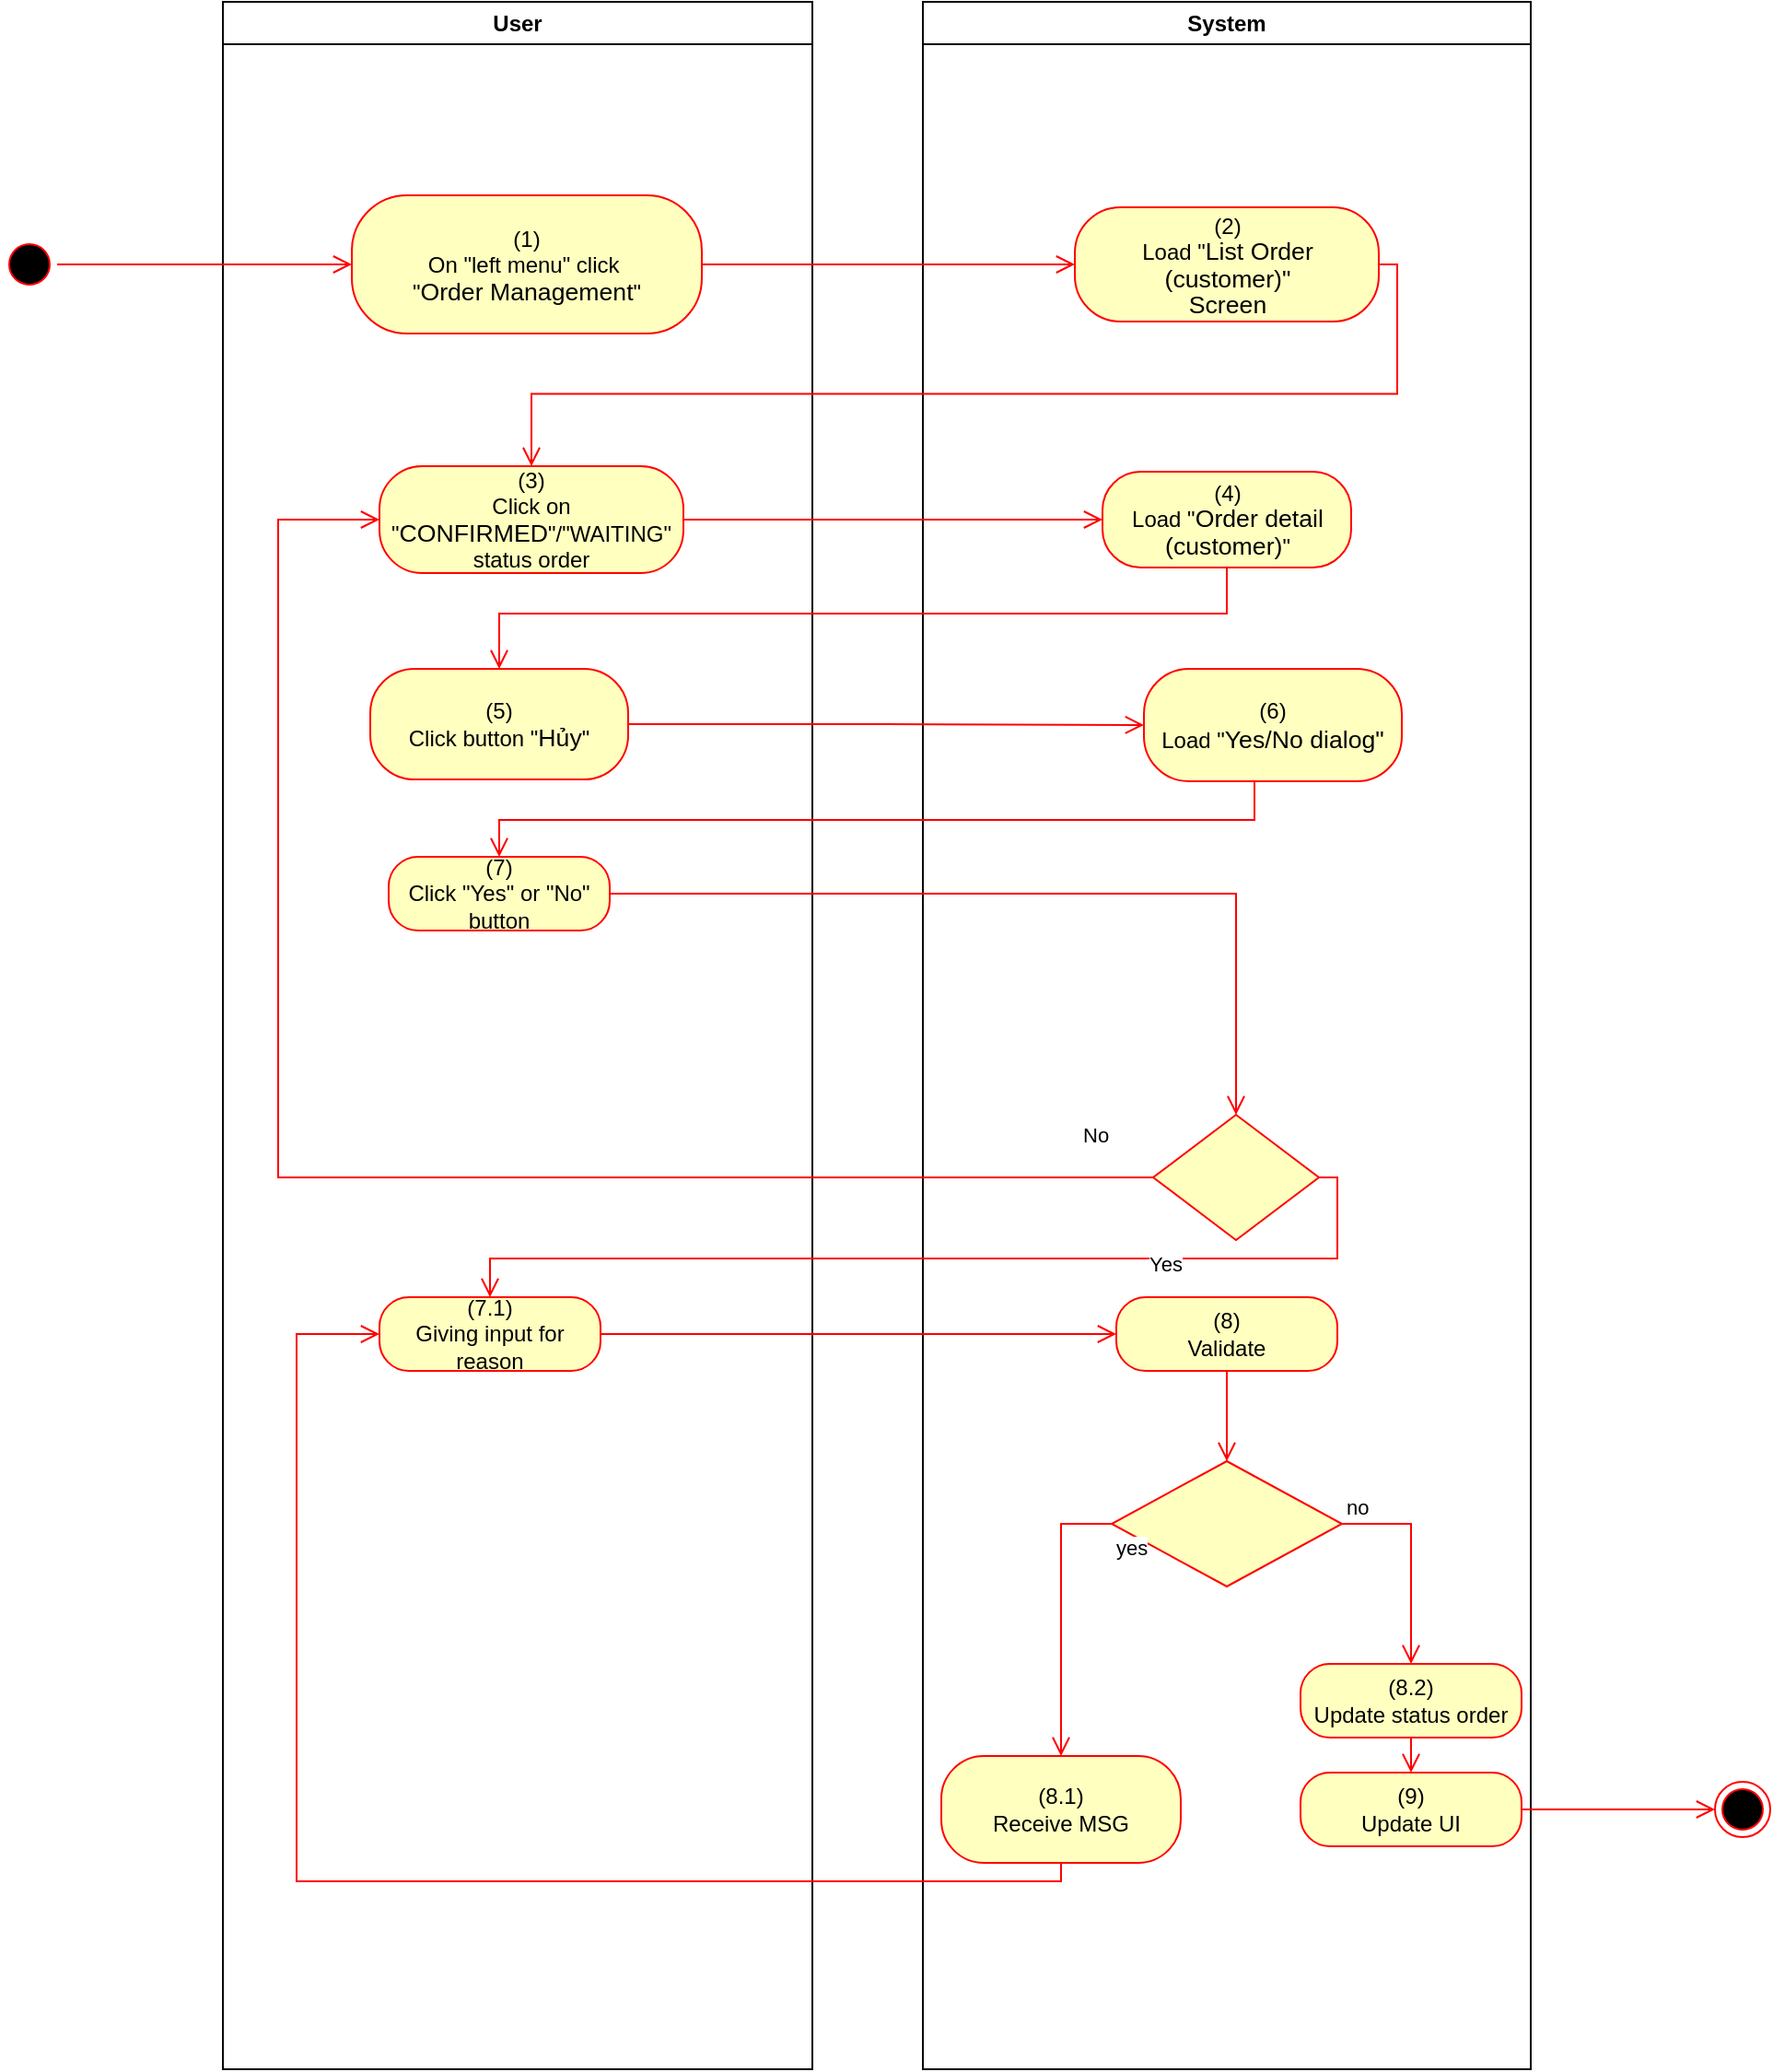 <mxfile version="15.4.0" type="device"><diagram id="MreTdYNAv-oTvfsZquL4" name="Page-1"><mxGraphModel dx="1086" dy="806" grid="1" gridSize="10" guides="1" tooltips="1" connect="1" arrows="1" fold="1" page="1" pageScale="1" pageWidth="850" pageHeight="1100" math="0" shadow="0"><root><mxCell id="0"/><mxCell id="1" parent="0"/><mxCell id="HKtqIF4fWF-fU01cYFR4-1" value="User" style="swimlane;whiteSpace=wrap" vertex="1" parent="1"><mxGeometry x="140" y="128" width="320" height="1122" as="geometry"><mxRectangle x="120" y="128" width="60" height="23" as="alternateBounds"/></mxGeometry></mxCell><mxCell id="HKtqIF4fWF-fU01cYFR4-2" value="&lt;span&gt;(1)&lt;/span&gt;&lt;br style=&quot;padding: 0px ; margin: 0px&quot;&gt;&lt;span&gt;On &quot;left menu&quot; click&amp;nbsp;&lt;/span&gt;&lt;br style=&quot;padding: 0px ; margin: 0px&quot;&gt;&lt;span&gt;&quot;&lt;/span&gt;&lt;span lang=&quot;EN-GB&quot; style=&quot;font-size: 10.0pt ; line-height: 107% ; font-family: &amp;#34;arial&amp;#34; , sans-serif&quot;&gt;Order Management&lt;/span&gt;&lt;span&gt;&quot;&lt;/span&gt;" style="rounded=1;whiteSpace=wrap;html=1;arcSize=40;fontColor=#000000;fillColor=#ffffc0;strokeColor=#ff0000;" vertex="1" parent="HKtqIF4fWF-fU01cYFR4-1"><mxGeometry x="70" y="105" width="190" height="75" as="geometry"/></mxCell><mxCell id="HKtqIF4fWF-fU01cYFR4-3" value="(3)&lt;br&gt;Click on &quot;&lt;span lang=&quot;EN-GB&quot; style=&quot;font-size: 10.0pt ; line-height: 107% ; font-family: &amp;#34;arial&amp;#34; , sans-serif&quot;&gt;CONFIRMED&lt;/span&gt;&quot;/&quot;WAITING&quot; status order" style="rounded=1;whiteSpace=wrap;html=1;arcSize=40;fontColor=#000000;fillColor=#ffffc0;strokeColor=#ff0000;" vertex="1" parent="HKtqIF4fWF-fU01cYFR4-1"><mxGeometry x="85" y="252" width="165" height="58" as="geometry"/></mxCell><mxCell id="HKtqIF4fWF-fU01cYFR4-4" value="(7.1)&lt;br&gt;Giving input for reason" style="rounded=1;whiteSpace=wrap;html=1;arcSize=40;fontColor=#000000;fillColor=#ffffc0;strokeColor=#ff0000;" vertex="1" parent="HKtqIF4fWF-fU01cYFR4-1"><mxGeometry x="85" y="703" width="120" height="40" as="geometry"/></mxCell><mxCell id="HKtqIF4fWF-fU01cYFR4-5" value="System" style="swimlane;whiteSpace=wrap;startSize=23;" vertex="1" parent="1"><mxGeometry x="520" y="128" width="330" height="1122" as="geometry"/></mxCell><mxCell id="HKtqIF4fWF-fU01cYFR4-6" value="(2)&lt;br&gt;Load &quot;&lt;span lang=&quot;EN-GB&quot; style=&quot;font-size: 10pt ; line-height: 107% ; font-family: &amp;#34;arial&amp;#34; , sans-serif&quot;&gt;&lt;span lang=&quot;EN-GB&quot; style=&quot;font-size: 10.0pt ; line-height: 107% ; font-family: &amp;#34;arial&amp;#34; , sans-serif&quot;&gt;List Order (customer)&lt;/span&gt;&quot;&lt;br&gt;Screen&lt;br&gt;&lt;/span&gt;" style="rounded=1;whiteSpace=wrap;html=1;arcSize=40;fontColor=#000000;fillColor=#ffffc0;strokeColor=#ff0000;" vertex="1" parent="HKtqIF4fWF-fU01cYFR4-5"><mxGeometry x="82.5" y="111.5" width="165" height="62" as="geometry"/></mxCell><mxCell id="HKtqIF4fWF-fU01cYFR4-7" value="(4)&lt;br&gt;Load &quot;&lt;span lang=&quot;EN-GB&quot; style=&quot;font-size: 10.0pt ; line-height: 107% ; font-family: &amp;#34;arial&amp;#34; , sans-serif&quot;&gt;Order detail (customer)&lt;/span&gt;&quot;" style="rounded=1;whiteSpace=wrap;html=1;arcSize=40;fontColor=#000000;fillColor=#ffffc0;strokeColor=#ff0000;" vertex="1" parent="HKtqIF4fWF-fU01cYFR4-5"><mxGeometry x="97.5" y="255" width="135" height="52" as="geometry"/></mxCell><mxCell id="HKtqIF4fWF-fU01cYFR4-8" value="(8.1)&lt;br&gt;Receive MSG" style="rounded=1;whiteSpace=wrap;html=1;arcSize=40;fontColor=#000000;fillColor=#ffffc0;strokeColor=#ff0000;" vertex="1" parent="HKtqIF4fWF-fU01cYFR4-5"><mxGeometry x="10" y="952" width="130" height="58" as="geometry"/></mxCell><mxCell id="HKtqIF4fWF-fU01cYFR4-9" value="(9)&lt;br&gt;Update UI" style="rounded=1;whiteSpace=wrap;html=1;arcSize=40;fontColor=#000000;fillColor=#ffffc0;strokeColor=#ff0000;" vertex="1" parent="HKtqIF4fWF-fU01cYFR4-5"><mxGeometry x="205" y="961" width="120" height="40" as="geometry"/></mxCell><mxCell id="HKtqIF4fWF-fU01cYFR4-10" value="(8)&lt;br&gt;Validate" style="rounded=1;whiteSpace=wrap;html=1;arcSize=40;fontColor=#000000;fillColor=#ffffc0;strokeColor=#ff0000;" vertex="1" parent="HKtqIF4fWF-fU01cYFR4-5"><mxGeometry x="105" y="703" width="120" height="40" as="geometry"/></mxCell><mxCell id="HKtqIF4fWF-fU01cYFR4-11" value="" style="rhombus;whiteSpace=wrap;html=1;fillColor=#ffffc0;strokeColor=#ff0000;" vertex="1" parent="HKtqIF4fWF-fU01cYFR4-5"><mxGeometry x="102.5" y="792" width="125" height="68" as="geometry"/></mxCell><mxCell id="HKtqIF4fWF-fU01cYFR4-12" value="no" style="edgeStyle=orthogonalEdgeStyle;html=1;align=left;verticalAlign=bottom;endArrow=open;endSize=8;strokeColor=#ff0000;rounded=0;entryX=0.5;entryY=0;entryDx=0;entryDy=0;exitX=1;exitY=0.5;exitDx=0;exitDy=0;" edge="1" parent="HKtqIF4fWF-fU01cYFR4-5" source="HKtqIF4fWF-fU01cYFR4-11" target="HKtqIF4fWF-fU01cYFR4-15"><mxGeometry x="-1" relative="1" as="geometry"><mxPoint x="300" y="832" as="targetPoint"/></mxGeometry></mxCell><mxCell id="HKtqIF4fWF-fU01cYFR4-13" value="yes" style="edgeStyle=orthogonalEdgeStyle;html=1;align=left;verticalAlign=top;endArrow=open;endSize=8;strokeColor=#ff0000;rounded=0;entryX=0.5;entryY=0;entryDx=0;entryDy=0;exitX=0;exitY=0.5;exitDx=0;exitDy=0;" edge="1" parent="HKtqIF4fWF-fU01cYFR4-5" source="HKtqIF4fWF-fU01cYFR4-11" target="HKtqIF4fWF-fU01cYFR4-8"><mxGeometry x="-1" relative="1" as="geometry"><mxPoint x="160" y="912" as="targetPoint"/></mxGeometry></mxCell><mxCell id="HKtqIF4fWF-fU01cYFR4-14" value="" style="edgeStyle=orthogonalEdgeStyle;html=1;verticalAlign=bottom;endArrow=open;endSize=8;strokeColor=#ff0000;rounded=0;exitX=0.5;exitY=1;exitDx=0;exitDy=0;entryX=0.5;entryY=0;entryDx=0;entryDy=0;" edge="1" parent="HKtqIF4fWF-fU01cYFR4-5" source="HKtqIF4fWF-fU01cYFR4-10" target="HKtqIF4fWF-fU01cYFR4-11"><mxGeometry relative="1" as="geometry"><mxPoint x="115" y="733" as="targetPoint"/><mxPoint x="-165" y="733" as="sourcePoint"/></mxGeometry></mxCell><mxCell id="HKtqIF4fWF-fU01cYFR4-15" value="(8.2)&lt;br&gt;Update status order" style="rounded=1;whiteSpace=wrap;html=1;arcSize=40;fontColor=#000000;fillColor=#ffffc0;strokeColor=#ff0000;" vertex="1" parent="HKtqIF4fWF-fU01cYFR4-5"><mxGeometry x="205" y="902" width="120" height="40" as="geometry"/></mxCell><mxCell id="HKtqIF4fWF-fU01cYFR4-16" value="" style="edgeStyle=orthogonalEdgeStyle;html=1;verticalAlign=bottom;endArrow=open;endSize=8;strokeColor=#ff0000;rounded=0;entryX=0.5;entryY=0;entryDx=0;entryDy=0;" edge="1" parent="HKtqIF4fWF-fU01cYFR4-5" source="HKtqIF4fWF-fU01cYFR4-15" target="HKtqIF4fWF-fU01cYFR4-9"><mxGeometry relative="1" as="geometry"><mxPoint x="265" y="1002" as="targetPoint"/></mxGeometry></mxCell><mxCell id="HKtqIF4fWF-fU01cYFR4-17" value="" style="ellipse;html=1;shape=startState;fillColor=#000000;strokeColor=#ff0000;" vertex="1" parent="1"><mxGeometry x="20" y="255.5" width="30" height="30" as="geometry"/></mxCell><mxCell id="HKtqIF4fWF-fU01cYFR4-18" value="" style="edgeStyle=orthogonalEdgeStyle;html=1;verticalAlign=bottom;endArrow=open;endSize=8;strokeColor=#ff0000;rounded=0;entryX=0;entryY=0.5;entryDx=0;entryDy=0;" edge="1" parent="1" source="HKtqIF4fWF-fU01cYFR4-17" target="HKtqIF4fWF-fU01cYFR4-2"><mxGeometry relative="1" as="geometry"><mxPoint x="200" y="253" as="targetPoint"/></mxGeometry></mxCell><mxCell id="HKtqIF4fWF-fU01cYFR4-19" value="" style="edgeStyle=orthogonalEdgeStyle;html=1;verticalAlign=bottom;endArrow=open;endSize=8;strokeColor=#ff0000;rounded=0;entryX=0;entryY=0.5;entryDx=0;entryDy=0;" edge="1" parent="1" source="HKtqIF4fWF-fU01cYFR4-2" target="HKtqIF4fWF-fU01cYFR4-6"><mxGeometry relative="1" as="geometry"><mxPoint x="600" y="271" as="targetPoint"/></mxGeometry></mxCell><mxCell id="HKtqIF4fWF-fU01cYFR4-20" value="" style="ellipse;html=1;shape=endState;fillColor=#000000;strokeColor=#ff0000;" vertex="1" parent="1"><mxGeometry x="950" y="1094" width="30" height="30" as="geometry"/></mxCell><mxCell id="HKtqIF4fWF-fU01cYFR4-21" value="" style="edgeStyle=orthogonalEdgeStyle;html=1;verticalAlign=bottom;endArrow=open;endSize=8;strokeColor=#ff0000;rounded=0;exitX=1;exitY=0.5;exitDx=0;exitDy=0;entryX=0.5;entryY=0;entryDx=0;entryDy=0;" edge="1" parent="1" source="HKtqIF4fWF-fU01cYFR4-6" target="HKtqIF4fWF-fU01cYFR4-3"><mxGeometry relative="1" as="geometry"><mxPoint x="820" y="760" as="targetPoint"/><mxPoint x="850" y="785" as="sourcePoint"/></mxGeometry></mxCell><mxCell id="HKtqIF4fWF-fU01cYFR4-22" value="" style="edgeStyle=orthogonalEdgeStyle;html=1;verticalAlign=bottom;endArrow=open;endSize=8;strokeColor=#ff0000;rounded=0;entryX=0;entryY=0.5;entryDx=0;entryDy=0;" edge="1" parent="1" source="HKtqIF4fWF-fU01cYFR4-3" target="HKtqIF4fWF-fU01cYFR4-7"><mxGeometry relative="1" as="geometry"><mxPoint x="420" y="540" as="targetPoint"/></mxGeometry></mxCell><mxCell id="HKtqIF4fWF-fU01cYFR4-23" value="(5)&lt;br&gt;Click button &quot;&lt;span lang=&quot;EN-GB&quot; style=&quot;font-size: 10.0pt ; line-height: 107% ; font-family: &amp;#34;arial&amp;#34; , sans-serif&quot;&gt;Hủy&lt;/span&gt;&quot;" style="rounded=1;whiteSpace=wrap;html=1;arcSize=40;fontColor=#000000;fillColor=#ffffc0;strokeColor=#ff0000;" vertex="1" parent="1"><mxGeometry x="220" y="490" width="140" height="60" as="geometry"/></mxCell><mxCell id="HKtqIF4fWF-fU01cYFR4-24" value="(7)&lt;br&gt;Click &quot;Yes&quot; or &quot;No&quot; button" style="rounded=1;whiteSpace=wrap;html=1;arcSize=40;fontColor=#000000;fillColor=#ffffc0;strokeColor=#ff0000;" vertex="1" parent="1"><mxGeometry x="230" y="592" width="120" height="40" as="geometry"/></mxCell><mxCell id="HKtqIF4fWF-fU01cYFR4-25" value="" style="rhombus;whiteSpace=wrap;html=1;fillColor=#ffffc0;strokeColor=#ff0000;" vertex="1" parent="1"><mxGeometry x="645" y="732" width="90" height="68" as="geometry"/></mxCell><mxCell id="HKtqIF4fWF-fU01cYFR4-26" value="Yes" style="edgeStyle=orthogonalEdgeStyle;html=1;align=left;verticalAlign=top;endArrow=open;endSize=8;strokeColor=#ff0000;rounded=0;exitX=1;exitY=0.5;exitDx=0;exitDy=0;entryX=0.5;entryY=0;entryDx=0;entryDy=0;" edge="1" parent="1" source="HKtqIF4fWF-fU01cYFR4-25" target="HKtqIF4fWF-fU01cYFR4-4"><mxGeometry x="-0.41" y="-10" relative="1" as="geometry"><mxPoint x="170" y="694" as="targetPoint"/><mxPoint as="offset"/><Array as="points"><mxPoint x="745" y="766"/><mxPoint x="745" y="810"/><mxPoint x="285" y="810"/></Array></mxGeometry></mxCell><mxCell id="HKtqIF4fWF-fU01cYFR4-27" value="(6)&lt;br&gt;Load &quot;&lt;font face=&quot;arial, sans-serif&quot;&gt;&lt;span style=&quot;font-size: 13.333px&quot;&gt;Yes/No dialog&quot;&lt;/span&gt;&lt;/font&gt;" style="rounded=1;whiteSpace=wrap;html=1;arcSize=40;fontColor=#000000;fillColor=#ffffc0;strokeColor=#ff0000;" vertex="1" parent="1"><mxGeometry x="640" y="490" width="140" height="61" as="geometry"/></mxCell><mxCell id="HKtqIF4fWF-fU01cYFR4-28" value="" style="edgeStyle=orthogonalEdgeStyle;html=1;verticalAlign=bottom;endArrow=open;endSize=8;strokeColor=#ff0000;rounded=0;entryX=0;entryY=0.5;entryDx=0;entryDy=0;" edge="1" parent="1" source="HKtqIF4fWF-fU01cYFR4-23" target="HKtqIF4fWF-fU01cYFR4-27"><mxGeometry relative="1" as="geometry"><mxPoint x="280" y="605" as="targetPoint"/></mxGeometry></mxCell><mxCell id="HKtqIF4fWF-fU01cYFR4-29" value="" style="edgeStyle=orthogonalEdgeStyle;html=1;verticalAlign=bottom;endArrow=open;endSize=8;strokeColor=#ff0000;rounded=0;entryX=0.5;entryY=0;entryDx=0;entryDy=0;" edge="1" parent="1" source="HKtqIF4fWF-fU01cYFR4-27" target="HKtqIF4fWF-fU01cYFR4-24"><mxGeometry relative="1" as="geometry"><mxPoint x="690" y="602" as="targetPoint"/><Array as="points"><mxPoint x="700" y="572"/><mxPoint x="290" y="572"/></Array></mxGeometry></mxCell><mxCell id="HKtqIF4fWF-fU01cYFR4-30" value="" style="edgeStyle=orthogonalEdgeStyle;html=1;verticalAlign=bottom;endArrow=open;endSize=8;strokeColor=#ff0000;rounded=0;entryX=0.5;entryY=0;entryDx=0;entryDy=0;" edge="1" parent="1" source="HKtqIF4fWF-fU01cYFR4-24" target="HKtqIF4fWF-fU01cYFR4-25"><mxGeometry relative="1" as="geometry"><mxPoint x="700" y="692" as="targetPoint"/></mxGeometry></mxCell><mxCell id="HKtqIF4fWF-fU01cYFR4-31" value="No" style="edgeStyle=orthogonalEdgeStyle;html=1;align=left;verticalAlign=bottom;endArrow=open;endSize=8;strokeColor=#ff0000;rounded=0;entryX=0;entryY=0.5;entryDx=0;entryDy=0;exitX=0;exitY=0.5;exitDx=0;exitDy=0;" edge="1" parent="1" source="HKtqIF4fWF-fU01cYFR4-25" target="HKtqIF4fWF-fU01cYFR4-3"><mxGeometry x="-0.909" y="-14" relative="1" as="geometry"><mxPoint x="590" y="822" as="targetPoint"/><Array as="points"><mxPoint x="170" y="766"/><mxPoint x="170" y="409"/></Array><mxPoint as="offset"/></mxGeometry></mxCell><mxCell id="HKtqIF4fWF-fU01cYFR4-32" value="" style="edgeStyle=orthogonalEdgeStyle;html=1;verticalAlign=bottom;endArrow=open;endSize=8;strokeColor=#ff0000;rounded=0;exitX=1;exitY=0.5;exitDx=0;exitDy=0;entryX=0;entryY=0.5;entryDx=0;entryDy=0;" edge="1" parent="1" source="HKtqIF4fWF-fU01cYFR4-9" target="HKtqIF4fWF-fU01cYFR4-20"><mxGeometry relative="1" as="geometry"><mxPoint x="510" y="840" as="targetPoint"/><mxPoint x="510" y="780" as="sourcePoint"/></mxGeometry></mxCell><mxCell id="HKtqIF4fWF-fU01cYFR4-33" value="" style="edgeStyle=orthogonalEdgeStyle;html=1;verticalAlign=bottom;endArrow=open;endSize=8;strokeColor=#ff0000;rounded=0;" edge="1" parent="1" source="HKtqIF4fWF-fU01cYFR4-4" target="HKtqIF4fWF-fU01cYFR4-10"><mxGeometry relative="1" as="geometry"><mxPoint x="430" y="1130" as="targetPoint"/></mxGeometry></mxCell><mxCell id="HKtqIF4fWF-fU01cYFR4-34" value="" style="edgeStyle=orthogonalEdgeStyle;html=1;verticalAlign=bottom;endArrow=open;endSize=8;strokeColor=#ff0000;rounded=0;exitX=0.5;exitY=1;exitDx=0;exitDy=0;entryX=0;entryY=0.5;entryDx=0;entryDy=0;" edge="1" parent="1" source="HKtqIF4fWF-fU01cYFR4-8" target="HKtqIF4fWF-fU01cYFR4-4"><mxGeometry relative="1" as="geometry"><mxPoint x="170" y="784" as="targetPoint"/><Array as="points"><mxPoint x="595" y="1148"/><mxPoint x="180" y="1148"/><mxPoint x="180" y="851"/></Array></mxGeometry></mxCell><mxCell id="HKtqIF4fWF-fU01cYFR4-35" value="" style="edgeStyle=orthogonalEdgeStyle;html=1;verticalAlign=bottom;endArrow=open;endSize=8;strokeColor=#ff0000;rounded=0;entryX=0.5;entryY=0;entryDx=0;entryDy=0;" edge="1" parent="1" source="HKtqIF4fWF-fU01cYFR4-7" target="HKtqIF4fWF-fU01cYFR4-23"><mxGeometry relative="1" as="geometry"><mxPoint x="685" y="490" as="targetPoint"/><Array as="points"><mxPoint x="685" y="460"/><mxPoint x="290" y="460"/></Array></mxGeometry></mxCell></root></mxGraphModel></diagram></mxfile>